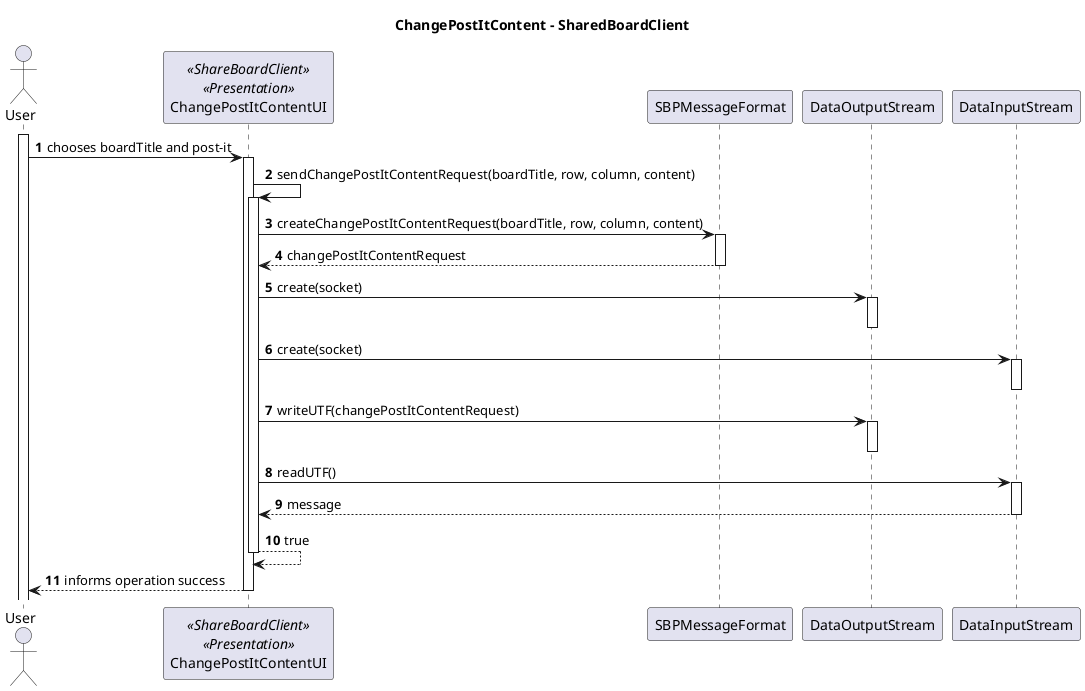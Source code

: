 @startuml
autonumber
title ChangePostItContent - SharedBoardClient

actor "User" as User

participant "ChangePostItContentUI" as UI <<ShareBoardClient>> <<Presentation>>
participant "SBPMessageFormat" as SBPF
participant "DataOutputStream" as DOS
participant "DataInputStream" as DIS
activate User
User -> UI : chooses boardTitle and post-it
activate UI

UI -> UI : sendChangePostItContentRequest(boardTitle, row, column, content)
activate UI
UI -> SBPF : createChangePostItContentRequest(boardTitle, row, column, content)
activate SBPF
return changePostItContentRequest
UI -> DOS : create(socket)
activate DOS
deactivate DOS
UI -> DIS : create(socket)
activate DIS
deactivate DIS
UI -> DOS : writeUTF(changePostItContentRequest)
activate DOS
deactivate DOS
UI -> DIS : readUTF()
activate DIS
return message
return true
return informs operation success
deactivate UI
@enduml
